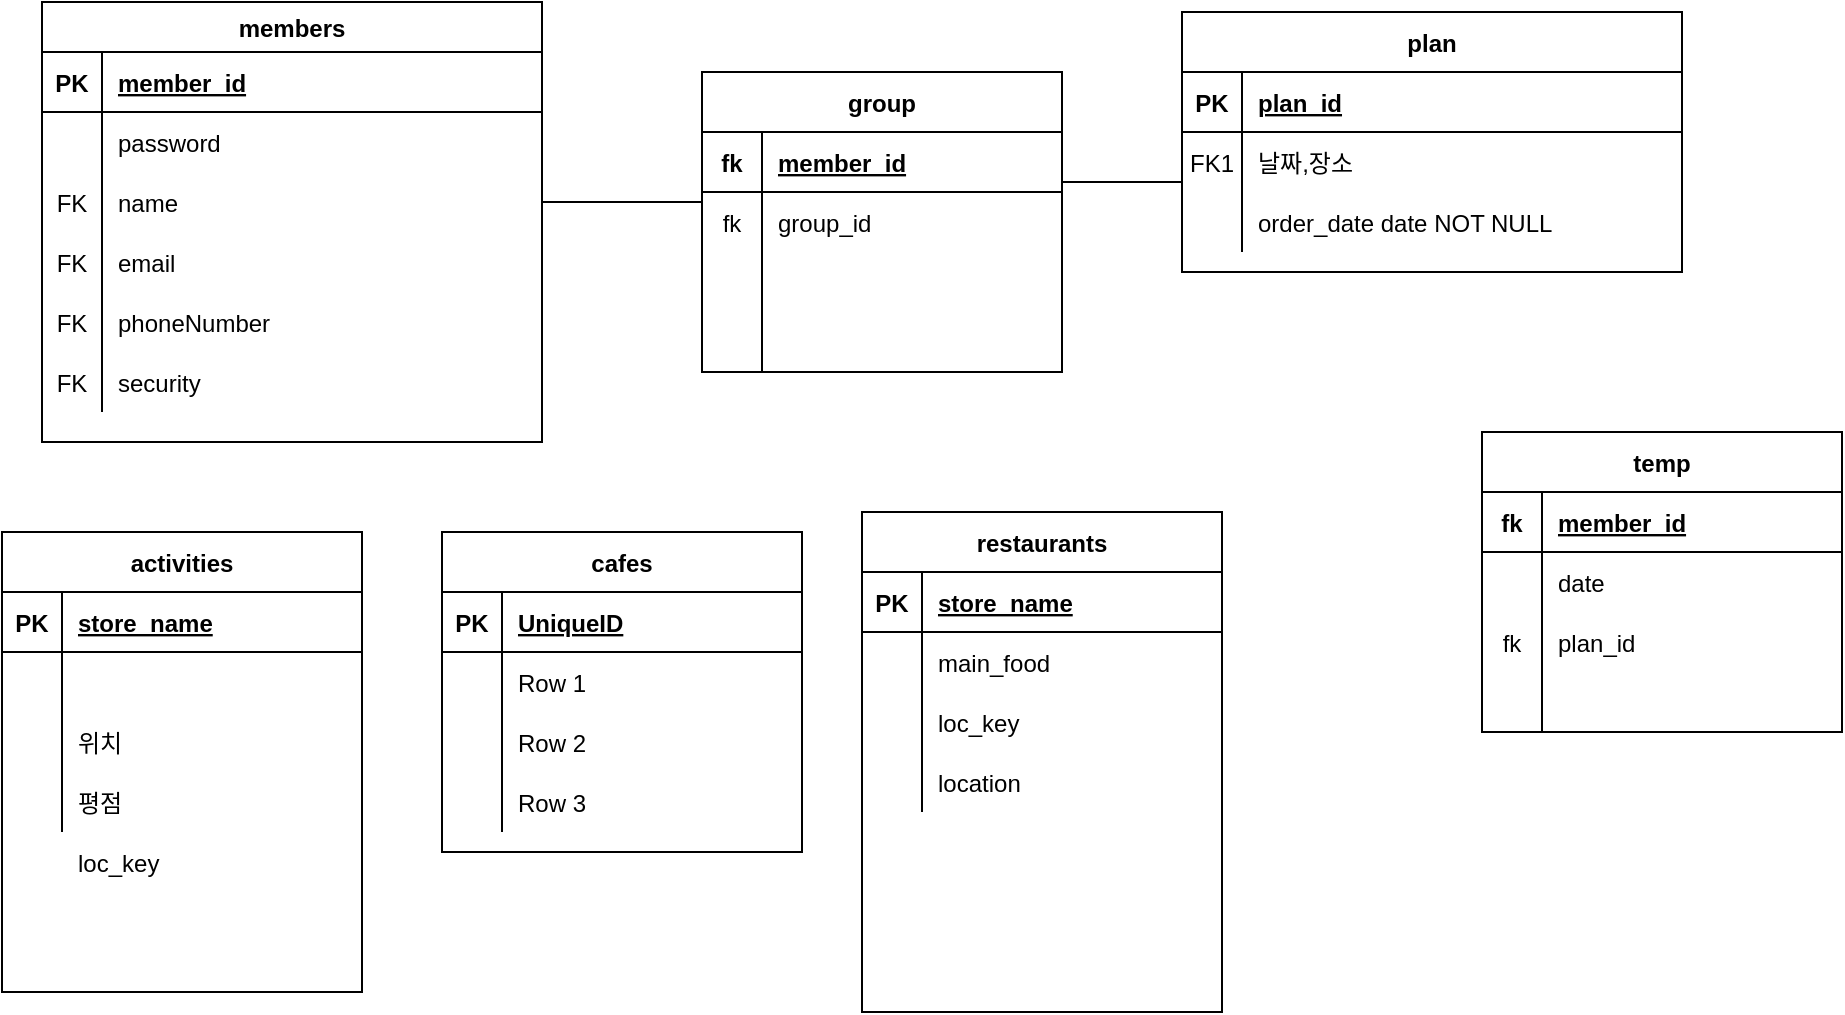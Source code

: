 <mxfile version="14.6.1" type="github">
  <diagram id="R2lEEEUBdFMjLlhIrx00" name="Page-1">
    <mxGraphModel dx="1872" dy="469" grid="1" gridSize="10" guides="1" tooltips="1" connect="1" arrows="1" fold="1" page="1" pageScale="1" pageWidth="850" pageHeight="1100" math="0" shadow="0" extFonts="Permanent Marker^https://fonts.googleapis.com/css?family=Permanent+Marker">
      <root>
        <mxCell id="0" />
        <mxCell id="1" parent="0" />
        <mxCell id="C-vyLk0tnHw3VtMMgP7b-2" value="plan" style="shape=table;startSize=30;container=1;collapsible=1;childLayout=tableLayout;fixedRows=1;rowLines=0;fontStyle=1;align=center;resizeLast=1;" parent="1" vertex="1">
          <mxGeometry x="500" y="30" width="250" height="130" as="geometry" />
        </mxCell>
        <mxCell id="C-vyLk0tnHw3VtMMgP7b-3" value="" style="shape=partialRectangle;collapsible=0;dropTarget=0;pointerEvents=0;fillColor=none;points=[[0,0.5],[1,0.5]];portConstraint=eastwest;top=0;left=0;right=0;bottom=1;" parent="C-vyLk0tnHw3VtMMgP7b-2" vertex="1">
          <mxGeometry y="30" width="250" height="30" as="geometry" />
        </mxCell>
        <mxCell id="C-vyLk0tnHw3VtMMgP7b-4" value="PK" style="shape=partialRectangle;overflow=hidden;connectable=0;fillColor=none;top=0;left=0;bottom=0;right=0;fontStyle=1;" parent="C-vyLk0tnHw3VtMMgP7b-3" vertex="1">
          <mxGeometry width="30" height="30" as="geometry" />
        </mxCell>
        <mxCell id="C-vyLk0tnHw3VtMMgP7b-5" value="plan_id" style="shape=partialRectangle;overflow=hidden;connectable=0;fillColor=none;top=0;left=0;bottom=0;right=0;align=left;spacingLeft=6;fontStyle=5;" parent="C-vyLk0tnHw3VtMMgP7b-3" vertex="1">
          <mxGeometry x="30" width="220" height="30" as="geometry" />
        </mxCell>
        <mxCell id="C-vyLk0tnHw3VtMMgP7b-6" value="" style="shape=partialRectangle;collapsible=0;dropTarget=0;pointerEvents=0;fillColor=none;points=[[0,0.5],[1,0.5]];portConstraint=eastwest;top=0;left=0;right=0;bottom=0;" parent="C-vyLk0tnHw3VtMMgP7b-2" vertex="1">
          <mxGeometry y="60" width="250" height="30" as="geometry" />
        </mxCell>
        <mxCell id="C-vyLk0tnHw3VtMMgP7b-7" value="FK1" style="shape=partialRectangle;overflow=hidden;connectable=0;fillColor=none;top=0;left=0;bottom=0;right=0;" parent="C-vyLk0tnHw3VtMMgP7b-6" vertex="1">
          <mxGeometry width="30" height="30" as="geometry" />
        </mxCell>
        <mxCell id="C-vyLk0tnHw3VtMMgP7b-8" value="날짜,장소" style="shape=partialRectangle;overflow=hidden;connectable=0;fillColor=none;top=0;left=0;bottom=0;right=0;align=left;spacingLeft=6;" parent="C-vyLk0tnHw3VtMMgP7b-6" vertex="1">
          <mxGeometry x="30" width="220" height="30" as="geometry" />
        </mxCell>
        <mxCell id="C-vyLk0tnHw3VtMMgP7b-9" value="" style="shape=partialRectangle;collapsible=0;dropTarget=0;pointerEvents=0;fillColor=none;points=[[0,0.5],[1,0.5]];portConstraint=eastwest;top=0;left=0;right=0;bottom=0;" parent="C-vyLk0tnHw3VtMMgP7b-2" vertex="1">
          <mxGeometry y="90" width="250" height="30" as="geometry" />
        </mxCell>
        <mxCell id="C-vyLk0tnHw3VtMMgP7b-10" value="" style="shape=partialRectangle;overflow=hidden;connectable=0;fillColor=none;top=0;left=0;bottom=0;right=0;" parent="C-vyLk0tnHw3VtMMgP7b-9" vertex="1">
          <mxGeometry width="30" height="30" as="geometry" />
        </mxCell>
        <mxCell id="C-vyLk0tnHw3VtMMgP7b-11" value="order_date date NOT NULL" style="shape=partialRectangle;overflow=hidden;connectable=0;fillColor=none;top=0;left=0;bottom=0;right=0;align=left;spacingLeft=6;" parent="C-vyLk0tnHw3VtMMgP7b-9" vertex="1">
          <mxGeometry x="30" width="220" height="30" as="geometry" />
        </mxCell>
        <mxCell id="C-vyLk0tnHw3VtMMgP7b-23" value="members" style="shape=table;startSize=25;container=1;collapsible=1;childLayout=tableLayout;fixedRows=1;rowLines=0;fontStyle=1;align=center;resizeLast=1;" parent="1" vertex="1">
          <mxGeometry x="-70" y="25" width="250" height="220" as="geometry" />
        </mxCell>
        <mxCell id="C-vyLk0tnHw3VtMMgP7b-24" value="" style="shape=partialRectangle;collapsible=0;dropTarget=0;pointerEvents=0;fillColor=none;points=[[0,0.5],[1,0.5]];portConstraint=eastwest;top=0;left=0;right=0;bottom=1;" parent="C-vyLk0tnHw3VtMMgP7b-23" vertex="1">
          <mxGeometry y="25" width="250" height="30" as="geometry" />
        </mxCell>
        <mxCell id="C-vyLk0tnHw3VtMMgP7b-25" value="PK" style="shape=partialRectangle;overflow=hidden;connectable=0;fillColor=none;top=0;left=0;bottom=0;right=0;fontStyle=1;" parent="C-vyLk0tnHw3VtMMgP7b-24" vertex="1">
          <mxGeometry width="30" height="30" as="geometry" />
        </mxCell>
        <mxCell id="C-vyLk0tnHw3VtMMgP7b-26" value="member_id" style="shape=partialRectangle;overflow=hidden;connectable=0;fillColor=none;top=0;left=0;bottom=0;right=0;align=left;spacingLeft=6;fontStyle=5;" parent="C-vyLk0tnHw3VtMMgP7b-24" vertex="1">
          <mxGeometry x="30" width="220" height="30" as="geometry" />
        </mxCell>
        <mxCell id="C-vyLk0tnHw3VtMMgP7b-27" value="" style="shape=partialRectangle;collapsible=0;dropTarget=0;pointerEvents=0;fillColor=none;points=[[0,0.5],[1,0.5]];portConstraint=eastwest;top=0;left=0;right=0;bottom=0;" parent="C-vyLk0tnHw3VtMMgP7b-23" vertex="1">
          <mxGeometry y="55" width="250" height="30" as="geometry" />
        </mxCell>
        <mxCell id="C-vyLk0tnHw3VtMMgP7b-28" value="" style="shape=partialRectangle;overflow=hidden;connectable=0;fillColor=none;top=0;left=0;bottom=0;right=0;" parent="C-vyLk0tnHw3VtMMgP7b-27" vertex="1">
          <mxGeometry width="30" height="30" as="geometry" />
        </mxCell>
        <mxCell id="C-vyLk0tnHw3VtMMgP7b-29" value="password" style="shape=partialRectangle;overflow=hidden;connectable=0;fillColor=none;top=0;left=0;bottom=0;right=0;align=left;spacingLeft=6;" parent="C-vyLk0tnHw3VtMMgP7b-27" vertex="1">
          <mxGeometry x="30" width="220" height="30" as="geometry" />
        </mxCell>
        <mxCell id="-5SHWVL1q3kWd_HsYx0P-31" value="" style="shape=partialRectangle;collapsible=0;dropTarget=0;pointerEvents=0;fillColor=none;top=0;left=0;bottom=0;right=0;points=[[0,0.5],[1,0.5]];portConstraint=eastwest;" vertex="1" parent="C-vyLk0tnHw3VtMMgP7b-23">
          <mxGeometry y="85" width="250" height="30" as="geometry" />
        </mxCell>
        <mxCell id="-5SHWVL1q3kWd_HsYx0P-32" value="FK" style="shape=partialRectangle;connectable=0;fillColor=none;top=0;left=0;bottom=0;right=0;fontStyle=0;overflow=hidden;" vertex="1" parent="-5SHWVL1q3kWd_HsYx0P-31">
          <mxGeometry width="30" height="30" as="geometry" />
        </mxCell>
        <mxCell id="-5SHWVL1q3kWd_HsYx0P-33" value="name" style="shape=partialRectangle;connectable=0;fillColor=none;top=0;left=0;bottom=0;right=0;align=left;spacingLeft=6;fontStyle=0;overflow=hidden;" vertex="1" parent="-5SHWVL1q3kWd_HsYx0P-31">
          <mxGeometry x="30" width="220" height="30" as="geometry" />
        </mxCell>
        <mxCell id="-5SHWVL1q3kWd_HsYx0P-34" value="" style="shape=partialRectangle;collapsible=0;dropTarget=0;pointerEvents=0;fillColor=none;top=0;left=0;bottom=0;right=0;points=[[0,0.5],[1,0.5]];portConstraint=eastwest;" vertex="1" parent="C-vyLk0tnHw3VtMMgP7b-23">
          <mxGeometry y="115" width="250" height="30" as="geometry" />
        </mxCell>
        <mxCell id="-5SHWVL1q3kWd_HsYx0P-35" value="FK" style="shape=partialRectangle;connectable=0;fillColor=none;top=0;left=0;bottom=0;right=0;fontStyle=0;overflow=hidden;" vertex="1" parent="-5SHWVL1q3kWd_HsYx0P-34">
          <mxGeometry width="30" height="30" as="geometry" />
        </mxCell>
        <mxCell id="-5SHWVL1q3kWd_HsYx0P-36" value="email" style="shape=partialRectangle;connectable=0;fillColor=none;top=0;left=0;bottom=0;right=0;align=left;spacingLeft=6;fontStyle=0;overflow=hidden;" vertex="1" parent="-5SHWVL1q3kWd_HsYx0P-34">
          <mxGeometry x="30" width="220" height="30" as="geometry" />
        </mxCell>
        <mxCell id="-5SHWVL1q3kWd_HsYx0P-37" value="" style="shape=partialRectangle;collapsible=0;dropTarget=0;pointerEvents=0;fillColor=none;top=0;left=0;bottom=0;right=0;points=[[0,0.5],[1,0.5]];portConstraint=eastwest;" vertex="1" parent="C-vyLk0tnHw3VtMMgP7b-23">
          <mxGeometry y="145" width="250" height="30" as="geometry" />
        </mxCell>
        <mxCell id="-5SHWVL1q3kWd_HsYx0P-38" value="FK" style="shape=partialRectangle;connectable=0;fillColor=none;top=0;left=0;bottom=0;right=0;fontStyle=0;overflow=hidden;" vertex="1" parent="-5SHWVL1q3kWd_HsYx0P-37">
          <mxGeometry width="30" height="30" as="geometry" />
        </mxCell>
        <mxCell id="-5SHWVL1q3kWd_HsYx0P-39" value="phoneNumber" style="shape=partialRectangle;connectable=0;fillColor=none;top=0;left=0;bottom=0;right=0;align=left;spacingLeft=6;fontStyle=0;overflow=hidden;" vertex="1" parent="-5SHWVL1q3kWd_HsYx0P-37">
          <mxGeometry x="30" width="220" height="30" as="geometry" />
        </mxCell>
        <mxCell id="-5SHWVL1q3kWd_HsYx0P-40" value="" style="shape=partialRectangle;collapsible=0;dropTarget=0;pointerEvents=0;fillColor=none;top=0;left=0;bottom=0;right=0;points=[[0,0.5],[1,0.5]];portConstraint=eastwest;" vertex="1" parent="C-vyLk0tnHw3VtMMgP7b-23">
          <mxGeometry y="175" width="250" height="30" as="geometry" />
        </mxCell>
        <mxCell id="-5SHWVL1q3kWd_HsYx0P-41" value="FK" style="shape=partialRectangle;connectable=0;fillColor=none;top=0;left=0;bottom=0;right=0;fontStyle=0;overflow=hidden;" vertex="1" parent="-5SHWVL1q3kWd_HsYx0P-40">
          <mxGeometry width="30" height="30" as="geometry" />
        </mxCell>
        <mxCell id="-5SHWVL1q3kWd_HsYx0P-42" value="security" style="shape=partialRectangle;connectable=0;fillColor=none;top=0;left=0;bottom=0;right=0;align=left;spacingLeft=6;fontStyle=0;overflow=hidden;" vertex="1" parent="-5SHWVL1q3kWd_HsYx0P-40">
          <mxGeometry x="30" width="220" height="30" as="geometry" />
        </mxCell>
        <mxCell id="-5SHWVL1q3kWd_HsYx0P-1" value="temp" style="shape=table;startSize=30;container=1;collapsible=1;childLayout=tableLayout;fixedRows=1;rowLines=0;fontStyle=1;align=center;resizeLast=1;" vertex="1" parent="1">
          <mxGeometry x="650" y="240" width="180" height="150" as="geometry" />
        </mxCell>
        <mxCell id="-5SHWVL1q3kWd_HsYx0P-2" value="" style="shape=partialRectangle;collapsible=0;dropTarget=0;pointerEvents=0;fillColor=none;top=0;left=0;bottom=1;right=0;points=[[0,0.5],[1,0.5]];portConstraint=eastwest;" vertex="1" parent="-5SHWVL1q3kWd_HsYx0P-1">
          <mxGeometry y="30" width="180" height="30" as="geometry" />
        </mxCell>
        <mxCell id="-5SHWVL1q3kWd_HsYx0P-3" value="fk" style="shape=partialRectangle;connectable=0;fillColor=none;top=0;left=0;bottom=0;right=0;fontStyle=1;overflow=hidden;" vertex="1" parent="-5SHWVL1q3kWd_HsYx0P-2">
          <mxGeometry width="30" height="30" as="geometry" />
        </mxCell>
        <mxCell id="-5SHWVL1q3kWd_HsYx0P-4" value="member_id" style="shape=partialRectangle;connectable=0;fillColor=none;top=0;left=0;bottom=0;right=0;align=left;spacingLeft=6;fontStyle=5;overflow=hidden;" vertex="1" parent="-5SHWVL1q3kWd_HsYx0P-2">
          <mxGeometry x="30" width="150" height="30" as="geometry" />
        </mxCell>
        <mxCell id="-5SHWVL1q3kWd_HsYx0P-5" value="" style="shape=partialRectangle;collapsible=0;dropTarget=0;pointerEvents=0;fillColor=none;top=0;left=0;bottom=0;right=0;points=[[0,0.5],[1,0.5]];portConstraint=eastwest;" vertex="1" parent="-5SHWVL1q3kWd_HsYx0P-1">
          <mxGeometry y="60" width="180" height="30" as="geometry" />
        </mxCell>
        <mxCell id="-5SHWVL1q3kWd_HsYx0P-6" value="" style="shape=partialRectangle;connectable=0;fillColor=none;top=0;left=0;bottom=0;right=0;editable=1;overflow=hidden;" vertex="1" parent="-5SHWVL1q3kWd_HsYx0P-5">
          <mxGeometry width="30" height="30" as="geometry" />
        </mxCell>
        <mxCell id="-5SHWVL1q3kWd_HsYx0P-7" value="date" style="shape=partialRectangle;connectable=0;fillColor=none;top=0;left=0;bottom=0;right=0;align=left;spacingLeft=6;overflow=hidden;" vertex="1" parent="-5SHWVL1q3kWd_HsYx0P-5">
          <mxGeometry x="30" width="150" height="30" as="geometry" />
        </mxCell>
        <mxCell id="-5SHWVL1q3kWd_HsYx0P-8" value="" style="shape=partialRectangle;collapsible=0;dropTarget=0;pointerEvents=0;fillColor=none;top=0;left=0;bottom=0;right=0;points=[[0,0.5],[1,0.5]];portConstraint=eastwest;" vertex="1" parent="-5SHWVL1q3kWd_HsYx0P-1">
          <mxGeometry y="90" width="180" height="30" as="geometry" />
        </mxCell>
        <mxCell id="-5SHWVL1q3kWd_HsYx0P-9" value="fk" style="shape=partialRectangle;connectable=0;fillColor=none;top=0;left=0;bottom=0;right=0;editable=1;overflow=hidden;" vertex="1" parent="-5SHWVL1q3kWd_HsYx0P-8">
          <mxGeometry width="30" height="30" as="geometry" />
        </mxCell>
        <mxCell id="-5SHWVL1q3kWd_HsYx0P-10" value="plan_id" style="shape=partialRectangle;connectable=0;fillColor=none;top=0;left=0;bottom=0;right=0;align=left;spacingLeft=6;overflow=hidden;" vertex="1" parent="-5SHWVL1q3kWd_HsYx0P-8">
          <mxGeometry x="30" width="150" height="30" as="geometry" />
        </mxCell>
        <mxCell id="-5SHWVL1q3kWd_HsYx0P-11" value="" style="shape=partialRectangle;collapsible=0;dropTarget=0;pointerEvents=0;fillColor=none;top=0;left=0;bottom=0;right=0;points=[[0,0.5],[1,0.5]];portConstraint=eastwest;" vertex="1" parent="-5SHWVL1q3kWd_HsYx0P-1">
          <mxGeometry y="120" width="180" height="30" as="geometry" />
        </mxCell>
        <mxCell id="-5SHWVL1q3kWd_HsYx0P-12" value="" style="shape=partialRectangle;connectable=0;fillColor=none;top=0;left=0;bottom=0;right=0;editable=1;overflow=hidden;" vertex="1" parent="-5SHWVL1q3kWd_HsYx0P-11">
          <mxGeometry width="30" height="30" as="geometry" />
        </mxCell>
        <mxCell id="-5SHWVL1q3kWd_HsYx0P-13" value="" style="shape=partialRectangle;connectable=0;fillColor=none;top=0;left=0;bottom=0;right=0;align=left;spacingLeft=6;overflow=hidden;" vertex="1" parent="-5SHWVL1q3kWd_HsYx0P-11">
          <mxGeometry x="30" width="150" height="30" as="geometry" />
        </mxCell>
        <mxCell id="-5SHWVL1q3kWd_HsYx0P-15" value="group" style="shape=table;startSize=30;container=1;collapsible=1;childLayout=tableLayout;fixedRows=1;rowLines=0;fontStyle=1;align=center;resizeLast=1;" vertex="1" parent="1">
          <mxGeometry x="260" y="60" width="180" height="150" as="geometry" />
        </mxCell>
        <mxCell id="-5SHWVL1q3kWd_HsYx0P-16" value="" style="shape=partialRectangle;collapsible=0;dropTarget=0;pointerEvents=0;fillColor=none;top=0;left=0;bottom=1;right=0;points=[[0,0.5],[1,0.5]];portConstraint=eastwest;" vertex="1" parent="-5SHWVL1q3kWd_HsYx0P-15">
          <mxGeometry y="30" width="180" height="30" as="geometry" />
        </mxCell>
        <mxCell id="-5SHWVL1q3kWd_HsYx0P-17" value="fk" style="shape=partialRectangle;connectable=0;fillColor=none;top=0;left=0;bottom=0;right=0;fontStyle=1;overflow=hidden;" vertex="1" parent="-5SHWVL1q3kWd_HsYx0P-16">
          <mxGeometry width="30" height="30" as="geometry" />
        </mxCell>
        <mxCell id="-5SHWVL1q3kWd_HsYx0P-18" value="member_id" style="shape=partialRectangle;connectable=0;fillColor=none;top=0;left=0;bottom=0;right=0;align=left;spacingLeft=6;fontStyle=5;overflow=hidden;" vertex="1" parent="-5SHWVL1q3kWd_HsYx0P-16">
          <mxGeometry x="30" width="150" height="30" as="geometry" />
        </mxCell>
        <mxCell id="-5SHWVL1q3kWd_HsYx0P-19" value="" style="shape=partialRectangle;collapsible=0;dropTarget=0;pointerEvents=0;fillColor=none;top=0;left=0;bottom=0;right=0;points=[[0,0.5],[1,0.5]];portConstraint=eastwest;" vertex="1" parent="-5SHWVL1q3kWd_HsYx0P-15">
          <mxGeometry y="60" width="180" height="30" as="geometry" />
        </mxCell>
        <mxCell id="-5SHWVL1q3kWd_HsYx0P-20" value="fk" style="shape=partialRectangle;connectable=0;fillColor=none;top=0;left=0;bottom=0;right=0;editable=1;overflow=hidden;" vertex="1" parent="-5SHWVL1q3kWd_HsYx0P-19">
          <mxGeometry width="30" height="30" as="geometry" />
        </mxCell>
        <mxCell id="-5SHWVL1q3kWd_HsYx0P-21" value="group_id" style="shape=partialRectangle;connectable=0;fillColor=none;top=0;left=0;bottom=0;right=0;align=left;spacingLeft=6;overflow=hidden;" vertex="1" parent="-5SHWVL1q3kWd_HsYx0P-19">
          <mxGeometry x="30" width="150" height="30" as="geometry" />
        </mxCell>
        <mxCell id="-5SHWVL1q3kWd_HsYx0P-22" value="" style="shape=partialRectangle;collapsible=0;dropTarget=0;pointerEvents=0;fillColor=none;top=0;left=0;bottom=0;right=0;points=[[0,0.5],[1,0.5]];portConstraint=eastwest;" vertex="1" parent="-5SHWVL1q3kWd_HsYx0P-15">
          <mxGeometry y="90" width="180" height="30" as="geometry" />
        </mxCell>
        <mxCell id="-5SHWVL1q3kWd_HsYx0P-23" value="" style="shape=partialRectangle;connectable=0;fillColor=none;top=0;left=0;bottom=0;right=0;editable=1;overflow=hidden;" vertex="1" parent="-5SHWVL1q3kWd_HsYx0P-22">
          <mxGeometry width="30" height="30" as="geometry" />
        </mxCell>
        <mxCell id="-5SHWVL1q3kWd_HsYx0P-24" value="" style="shape=partialRectangle;connectable=0;fillColor=none;top=0;left=0;bottom=0;right=0;align=left;spacingLeft=6;overflow=hidden;" vertex="1" parent="-5SHWVL1q3kWd_HsYx0P-22">
          <mxGeometry x="30" width="150" height="30" as="geometry" />
        </mxCell>
        <mxCell id="-5SHWVL1q3kWd_HsYx0P-25" value="" style="shape=partialRectangle;collapsible=0;dropTarget=0;pointerEvents=0;fillColor=none;top=0;left=0;bottom=0;right=0;points=[[0,0.5],[1,0.5]];portConstraint=eastwest;" vertex="1" parent="-5SHWVL1q3kWd_HsYx0P-15">
          <mxGeometry y="120" width="180" height="30" as="geometry" />
        </mxCell>
        <mxCell id="-5SHWVL1q3kWd_HsYx0P-26" value="" style="shape=partialRectangle;connectable=0;fillColor=none;top=0;left=0;bottom=0;right=0;editable=1;overflow=hidden;" vertex="1" parent="-5SHWVL1q3kWd_HsYx0P-25">
          <mxGeometry width="30" height="30" as="geometry" />
        </mxCell>
        <mxCell id="-5SHWVL1q3kWd_HsYx0P-27" value="" style="shape=partialRectangle;connectable=0;fillColor=none;top=0;left=0;bottom=0;right=0;align=left;spacingLeft=6;overflow=hidden;" vertex="1" parent="-5SHWVL1q3kWd_HsYx0P-25">
          <mxGeometry x="30" width="150" height="30" as="geometry" />
        </mxCell>
        <mxCell id="-5SHWVL1q3kWd_HsYx0P-43" value="" style="line;strokeWidth=1;rotatable=0;dashed=0;labelPosition=right;align=left;verticalAlign=middle;spacingTop=0;spacingLeft=6;points=[];portConstraint=eastwest;" vertex="1" parent="1">
          <mxGeometry x="180" y="120" width="80" height="10" as="geometry" />
        </mxCell>
        <mxCell id="-5SHWVL1q3kWd_HsYx0P-44" value="" style="line;strokeWidth=1;rotatable=0;dashed=0;labelPosition=right;align=left;verticalAlign=middle;spacingTop=0;spacingLeft=6;points=[];portConstraint=eastwest;" vertex="1" parent="1">
          <mxGeometry x="440" y="110" width="60" height="10" as="geometry" />
        </mxCell>
        <mxCell id="-5SHWVL1q3kWd_HsYx0P-45" value="activities" style="shape=table;startSize=30;container=1;collapsible=1;childLayout=tableLayout;fixedRows=1;rowLines=0;fontStyle=1;align=center;resizeLast=1;" vertex="1" parent="1">
          <mxGeometry x="-90" y="290" width="180" height="230" as="geometry" />
        </mxCell>
        <mxCell id="-5SHWVL1q3kWd_HsYx0P-46" value="" style="shape=partialRectangle;collapsible=0;dropTarget=0;pointerEvents=0;fillColor=none;top=0;left=0;bottom=1;right=0;points=[[0,0.5],[1,0.5]];portConstraint=eastwest;" vertex="1" parent="-5SHWVL1q3kWd_HsYx0P-45">
          <mxGeometry y="30" width="180" height="30" as="geometry" />
        </mxCell>
        <mxCell id="-5SHWVL1q3kWd_HsYx0P-47" value="PK" style="shape=partialRectangle;connectable=0;fillColor=none;top=0;left=0;bottom=0;right=0;fontStyle=1;overflow=hidden;" vertex="1" parent="-5SHWVL1q3kWd_HsYx0P-46">
          <mxGeometry width="30" height="30" as="geometry" />
        </mxCell>
        <mxCell id="-5SHWVL1q3kWd_HsYx0P-48" value="store_name" style="shape=partialRectangle;connectable=0;fillColor=none;top=0;left=0;bottom=0;right=0;align=left;spacingLeft=6;fontStyle=5;overflow=hidden;" vertex="1" parent="-5SHWVL1q3kWd_HsYx0P-46">
          <mxGeometry x="30" width="150" height="30" as="geometry" />
        </mxCell>
        <mxCell id="-5SHWVL1q3kWd_HsYx0P-49" value="" style="shape=partialRectangle;collapsible=0;dropTarget=0;pointerEvents=0;fillColor=none;top=0;left=0;bottom=0;right=0;points=[[0,0.5],[1,0.5]];portConstraint=eastwest;" vertex="1" parent="-5SHWVL1q3kWd_HsYx0P-45">
          <mxGeometry y="60" width="180" height="30" as="geometry" />
        </mxCell>
        <mxCell id="-5SHWVL1q3kWd_HsYx0P-50" value="" style="shape=partialRectangle;connectable=0;fillColor=none;top=0;left=0;bottom=0;right=0;editable=1;overflow=hidden;" vertex="1" parent="-5SHWVL1q3kWd_HsYx0P-49">
          <mxGeometry width="30" height="30" as="geometry" />
        </mxCell>
        <mxCell id="-5SHWVL1q3kWd_HsYx0P-51" value="" style="shape=partialRectangle;connectable=0;fillColor=none;top=0;left=0;bottom=0;right=0;align=left;spacingLeft=6;overflow=hidden;" vertex="1" parent="-5SHWVL1q3kWd_HsYx0P-49">
          <mxGeometry x="30" width="150" height="30" as="geometry" />
        </mxCell>
        <mxCell id="-5SHWVL1q3kWd_HsYx0P-52" value="" style="shape=partialRectangle;collapsible=0;dropTarget=0;pointerEvents=0;fillColor=none;top=0;left=0;bottom=0;right=0;points=[[0,0.5],[1,0.5]];portConstraint=eastwest;" vertex="1" parent="-5SHWVL1q3kWd_HsYx0P-45">
          <mxGeometry y="90" width="180" height="30" as="geometry" />
        </mxCell>
        <mxCell id="-5SHWVL1q3kWd_HsYx0P-53" value="" style="shape=partialRectangle;connectable=0;fillColor=none;top=0;left=0;bottom=0;right=0;editable=1;overflow=hidden;" vertex="1" parent="-5SHWVL1q3kWd_HsYx0P-52">
          <mxGeometry width="30" height="30" as="geometry" />
        </mxCell>
        <mxCell id="-5SHWVL1q3kWd_HsYx0P-54" value="위치" style="shape=partialRectangle;connectable=0;fillColor=none;top=0;left=0;bottom=0;right=0;align=left;spacingLeft=6;overflow=hidden;" vertex="1" parent="-5SHWVL1q3kWd_HsYx0P-52">
          <mxGeometry x="30" width="150" height="30" as="geometry" />
        </mxCell>
        <mxCell id="-5SHWVL1q3kWd_HsYx0P-55" value="" style="shape=partialRectangle;collapsible=0;dropTarget=0;pointerEvents=0;fillColor=none;top=0;left=0;bottom=0;right=0;points=[[0,0.5],[1,0.5]];portConstraint=eastwest;" vertex="1" parent="-5SHWVL1q3kWd_HsYx0P-45">
          <mxGeometry y="120" width="180" height="30" as="geometry" />
        </mxCell>
        <mxCell id="-5SHWVL1q3kWd_HsYx0P-56" value="" style="shape=partialRectangle;connectable=0;fillColor=none;top=0;left=0;bottom=0;right=0;editable=1;overflow=hidden;" vertex="1" parent="-5SHWVL1q3kWd_HsYx0P-55">
          <mxGeometry width="30" height="30" as="geometry" />
        </mxCell>
        <mxCell id="-5SHWVL1q3kWd_HsYx0P-57" value="평점" style="shape=partialRectangle;connectable=0;fillColor=none;top=0;left=0;bottom=0;right=0;align=left;spacingLeft=6;overflow=hidden;" vertex="1" parent="-5SHWVL1q3kWd_HsYx0P-55">
          <mxGeometry x="30" width="150" height="30" as="geometry" />
        </mxCell>
        <mxCell id="-5SHWVL1q3kWd_HsYx0P-58" value="cafes" style="shape=table;startSize=30;container=1;collapsible=1;childLayout=tableLayout;fixedRows=1;rowLines=0;fontStyle=1;align=center;resizeLast=1;" vertex="1" parent="1">
          <mxGeometry x="130" y="290" width="180" height="160" as="geometry" />
        </mxCell>
        <mxCell id="-5SHWVL1q3kWd_HsYx0P-59" value="" style="shape=partialRectangle;collapsible=0;dropTarget=0;pointerEvents=0;fillColor=none;top=0;left=0;bottom=1;right=0;points=[[0,0.5],[1,0.5]];portConstraint=eastwest;" vertex="1" parent="-5SHWVL1q3kWd_HsYx0P-58">
          <mxGeometry y="30" width="180" height="30" as="geometry" />
        </mxCell>
        <mxCell id="-5SHWVL1q3kWd_HsYx0P-60" value="PK" style="shape=partialRectangle;connectable=0;fillColor=none;top=0;left=0;bottom=0;right=0;fontStyle=1;overflow=hidden;" vertex="1" parent="-5SHWVL1q3kWd_HsYx0P-59">
          <mxGeometry width="30" height="30" as="geometry" />
        </mxCell>
        <mxCell id="-5SHWVL1q3kWd_HsYx0P-61" value="UniqueID" style="shape=partialRectangle;connectable=0;fillColor=none;top=0;left=0;bottom=0;right=0;align=left;spacingLeft=6;fontStyle=5;overflow=hidden;" vertex="1" parent="-5SHWVL1q3kWd_HsYx0P-59">
          <mxGeometry x="30" width="150" height="30" as="geometry" />
        </mxCell>
        <mxCell id="-5SHWVL1q3kWd_HsYx0P-62" value="" style="shape=partialRectangle;collapsible=0;dropTarget=0;pointerEvents=0;fillColor=none;top=0;left=0;bottom=0;right=0;points=[[0,0.5],[1,0.5]];portConstraint=eastwest;" vertex="1" parent="-5SHWVL1q3kWd_HsYx0P-58">
          <mxGeometry y="60" width="180" height="30" as="geometry" />
        </mxCell>
        <mxCell id="-5SHWVL1q3kWd_HsYx0P-63" value="" style="shape=partialRectangle;connectable=0;fillColor=none;top=0;left=0;bottom=0;right=0;editable=1;overflow=hidden;" vertex="1" parent="-5SHWVL1q3kWd_HsYx0P-62">
          <mxGeometry width="30" height="30" as="geometry" />
        </mxCell>
        <mxCell id="-5SHWVL1q3kWd_HsYx0P-64" value="Row 1" style="shape=partialRectangle;connectable=0;fillColor=none;top=0;left=0;bottom=0;right=0;align=left;spacingLeft=6;overflow=hidden;" vertex="1" parent="-5SHWVL1q3kWd_HsYx0P-62">
          <mxGeometry x="30" width="150" height="30" as="geometry" />
        </mxCell>
        <mxCell id="-5SHWVL1q3kWd_HsYx0P-65" value="" style="shape=partialRectangle;collapsible=0;dropTarget=0;pointerEvents=0;fillColor=none;top=0;left=0;bottom=0;right=0;points=[[0,0.5],[1,0.5]];portConstraint=eastwest;" vertex="1" parent="-5SHWVL1q3kWd_HsYx0P-58">
          <mxGeometry y="90" width="180" height="30" as="geometry" />
        </mxCell>
        <mxCell id="-5SHWVL1q3kWd_HsYx0P-66" value="" style="shape=partialRectangle;connectable=0;fillColor=none;top=0;left=0;bottom=0;right=0;editable=1;overflow=hidden;" vertex="1" parent="-5SHWVL1q3kWd_HsYx0P-65">
          <mxGeometry width="30" height="30" as="geometry" />
        </mxCell>
        <mxCell id="-5SHWVL1q3kWd_HsYx0P-67" value="Row 2" style="shape=partialRectangle;connectable=0;fillColor=none;top=0;left=0;bottom=0;right=0;align=left;spacingLeft=6;overflow=hidden;" vertex="1" parent="-5SHWVL1q3kWd_HsYx0P-65">
          <mxGeometry x="30" width="150" height="30" as="geometry" />
        </mxCell>
        <mxCell id="-5SHWVL1q3kWd_HsYx0P-68" value="" style="shape=partialRectangle;collapsible=0;dropTarget=0;pointerEvents=0;fillColor=none;top=0;left=0;bottom=0;right=0;points=[[0,0.5],[1,0.5]];portConstraint=eastwest;" vertex="1" parent="-5SHWVL1q3kWd_HsYx0P-58">
          <mxGeometry y="120" width="180" height="30" as="geometry" />
        </mxCell>
        <mxCell id="-5SHWVL1q3kWd_HsYx0P-69" value="" style="shape=partialRectangle;connectable=0;fillColor=none;top=0;left=0;bottom=0;right=0;editable=1;overflow=hidden;" vertex="1" parent="-5SHWVL1q3kWd_HsYx0P-68">
          <mxGeometry width="30" height="30" as="geometry" />
        </mxCell>
        <mxCell id="-5SHWVL1q3kWd_HsYx0P-70" value="Row 3" style="shape=partialRectangle;connectable=0;fillColor=none;top=0;left=0;bottom=0;right=0;align=left;spacingLeft=6;overflow=hidden;" vertex="1" parent="-5SHWVL1q3kWd_HsYx0P-68">
          <mxGeometry x="30" width="150" height="30" as="geometry" />
        </mxCell>
        <mxCell id="-5SHWVL1q3kWd_HsYx0P-71" value="restaurants" style="shape=table;startSize=30;container=1;collapsible=1;childLayout=tableLayout;fixedRows=1;rowLines=0;fontStyle=1;align=center;resizeLast=1;" vertex="1" parent="1">
          <mxGeometry x="340" y="280" width="180" height="250" as="geometry" />
        </mxCell>
        <mxCell id="-5SHWVL1q3kWd_HsYx0P-72" value="" style="shape=partialRectangle;collapsible=0;dropTarget=0;pointerEvents=0;fillColor=none;top=0;left=0;bottom=1;right=0;points=[[0,0.5],[1,0.5]];portConstraint=eastwest;" vertex="1" parent="-5SHWVL1q3kWd_HsYx0P-71">
          <mxGeometry y="30" width="180" height="30" as="geometry" />
        </mxCell>
        <mxCell id="-5SHWVL1q3kWd_HsYx0P-73" value="PK" style="shape=partialRectangle;connectable=0;fillColor=none;top=0;left=0;bottom=0;right=0;fontStyle=1;overflow=hidden;" vertex="1" parent="-5SHWVL1q3kWd_HsYx0P-72">
          <mxGeometry width="30" height="30" as="geometry" />
        </mxCell>
        <mxCell id="-5SHWVL1q3kWd_HsYx0P-74" value="store_name" style="shape=partialRectangle;connectable=0;fillColor=none;top=0;left=0;bottom=0;right=0;align=left;spacingLeft=6;fontStyle=5;overflow=hidden;" vertex="1" parent="-5SHWVL1q3kWd_HsYx0P-72">
          <mxGeometry x="30" width="150" height="30" as="geometry" />
        </mxCell>
        <mxCell id="-5SHWVL1q3kWd_HsYx0P-75" value="" style="shape=partialRectangle;collapsible=0;dropTarget=0;pointerEvents=0;fillColor=none;top=0;left=0;bottom=0;right=0;points=[[0,0.5],[1,0.5]];portConstraint=eastwest;" vertex="1" parent="-5SHWVL1q3kWd_HsYx0P-71">
          <mxGeometry y="60" width="180" height="30" as="geometry" />
        </mxCell>
        <mxCell id="-5SHWVL1q3kWd_HsYx0P-76" value="" style="shape=partialRectangle;connectable=0;fillColor=none;top=0;left=0;bottom=0;right=0;editable=1;overflow=hidden;" vertex="1" parent="-5SHWVL1q3kWd_HsYx0P-75">
          <mxGeometry width="30" height="30" as="geometry" />
        </mxCell>
        <mxCell id="-5SHWVL1q3kWd_HsYx0P-77" value="main_food" style="shape=partialRectangle;connectable=0;fillColor=none;top=0;left=0;bottom=0;right=0;align=left;spacingLeft=6;overflow=hidden;" vertex="1" parent="-5SHWVL1q3kWd_HsYx0P-75">
          <mxGeometry x="30" width="150" height="30" as="geometry" />
        </mxCell>
        <mxCell id="-5SHWVL1q3kWd_HsYx0P-78" value="" style="shape=partialRectangle;collapsible=0;dropTarget=0;pointerEvents=0;fillColor=none;top=0;left=0;bottom=0;right=0;points=[[0,0.5],[1,0.5]];portConstraint=eastwest;" vertex="1" parent="-5SHWVL1q3kWd_HsYx0P-71">
          <mxGeometry y="90" width="180" height="30" as="geometry" />
        </mxCell>
        <mxCell id="-5SHWVL1q3kWd_HsYx0P-79" value="" style="shape=partialRectangle;connectable=0;fillColor=none;top=0;left=0;bottom=0;right=0;editable=1;overflow=hidden;" vertex="1" parent="-5SHWVL1q3kWd_HsYx0P-78">
          <mxGeometry width="30" height="30" as="geometry" />
        </mxCell>
        <mxCell id="-5SHWVL1q3kWd_HsYx0P-80" value="loc_key" style="shape=partialRectangle;connectable=0;fillColor=none;top=0;left=0;bottom=0;right=0;align=left;spacingLeft=6;overflow=hidden;" vertex="1" parent="-5SHWVL1q3kWd_HsYx0P-78">
          <mxGeometry x="30" width="150" height="30" as="geometry" />
        </mxCell>
        <mxCell id="-5SHWVL1q3kWd_HsYx0P-81" value="" style="shape=partialRectangle;collapsible=0;dropTarget=0;pointerEvents=0;fillColor=none;top=0;left=0;bottom=0;right=0;points=[[0,0.5],[1,0.5]];portConstraint=eastwest;" vertex="1" parent="-5SHWVL1q3kWd_HsYx0P-71">
          <mxGeometry y="120" width="180" height="30" as="geometry" />
        </mxCell>
        <mxCell id="-5SHWVL1q3kWd_HsYx0P-82" value="" style="shape=partialRectangle;connectable=0;fillColor=none;top=0;left=0;bottom=0;right=0;editable=1;overflow=hidden;" vertex="1" parent="-5SHWVL1q3kWd_HsYx0P-81">
          <mxGeometry width="30" height="30" as="geometry" />
        </mxCell>
        <mxCell id="-5SHWVL1q3kWd_HsYx0P-83" value="location" style="shape=partialRectangle;connectable=0;fillColor=none;top=0;left=0;bottom=0;right=0;align=left;spacingLeft=6;overflow=hidden;" vertex="1" parent="-5SHWVL1q3kWd_HsYx0P-81">
          <mxGeometry x="30" width="150" height="30" as="geometry" />
        </mxCell>
        <mxCell id="-5SHWVL1q3kWd_HsYx0P-84" value="loc_key" style="shape=partialRectangle;connectable=0;fillColor=none;top=0;left=0;bottom=0;right=0;align=left;spacingLeft=6;overflow=hidden;" vertex="1" parent="1">
          <mxGeometry x="-60" y="440" width="150" height="30" as="geometry" />
        </mxCell>
      </root>
    </mxGraphModel>
  </diagram>
</mxfile>
